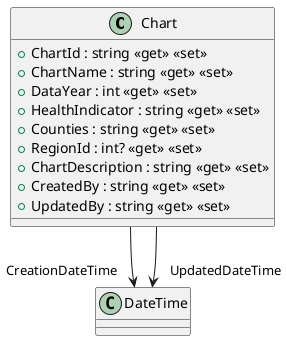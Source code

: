 @startuml
class Chart {
    + ChartId : string <<get>> <<set>>
    + ChartName : string <<get>> <<set>>
    + DataYear : int <<get>> <<set>>
    + HealthIndicator : string <<get>> <<set>>
    + Counties : string <<get>> <<set>>
    + RegionId : int? <<get>> <<set>>
    + ChartDescription : string <<get>> <<set>>
    + CreatedBy : string <<get>> <<set>>
    + UpdatedBy : string <<get>> <<set>>
}
Chart --> "CreationDateTime" DateTime
Chart --> "UpdatedDateTime" DateTime
@enduml
